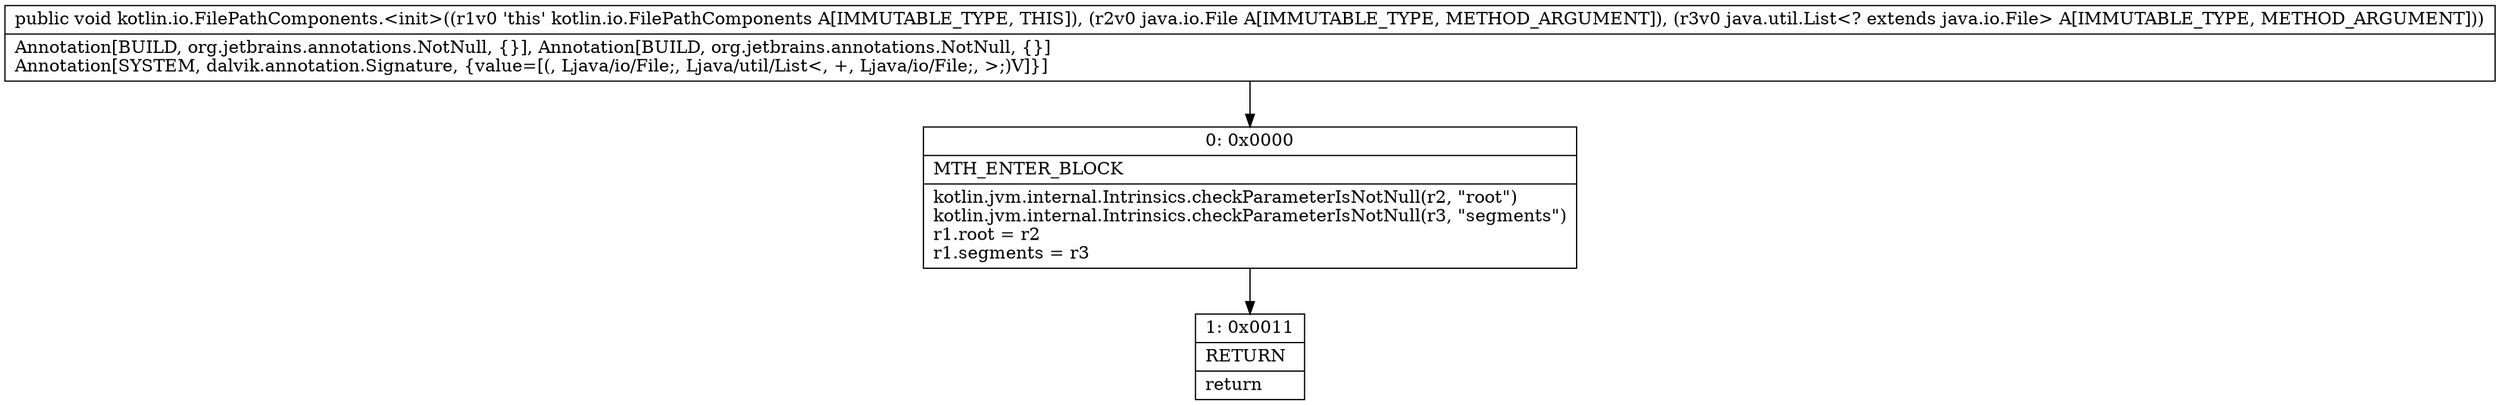 digraph "CFG forkotlin.io.FilePathComponents.\<init\>(Ljava\/io\/File;Ljava\/util\/List;)V" {
Node_0 [shape=record,label="{0\:\ 0x0000|MTH_ENTER_BLOCK\l|kotlin.jvm.internal.Intrinsics.checkParameterIsNotNull(r2, \"root\")\lkotlin.jvm.internal.Intrinsics.checkParameterIsNotNull(r3, \"segments\")\lr1.root = r2\lr1.segments = r3\l}"];
Node_1 [shape=record,label="{1\:\ 0x0011|RETURN\l|return\l}"];
MethodNode[shape=record,label="{public void kotlin.io.FilePathComponents.\<init\>((r1v0 'this' kotlin.io.FilePathComponents A[IMMUTABLE_TYPE, THIS]), (r2v0 java.io.File A[IMMUTABLE_TYPE, METHOD_ARGUMENT]), (r3v0 java.util.List\<? extends java.io.File\> A[IMMUTABLE_TYPE, METHOD_ARGUMENT]))  | Annotation[BUILD, org.jetbrains.annotations.NotNull, \{\}], Annotation[BUILD, org.jetbrains.annotations.NotNull, \{\}]\lAnnotation[SYSTEM, dalvik.annotation.Signature, \{value=[(, Ljava\/io\/File;, Ljava\/util\/List\<, +, Ljava\/io\/File;, \>;)V]\}]\l}"];
MethodNode -> Node_0;
Node_0 -> Node_1;
}

